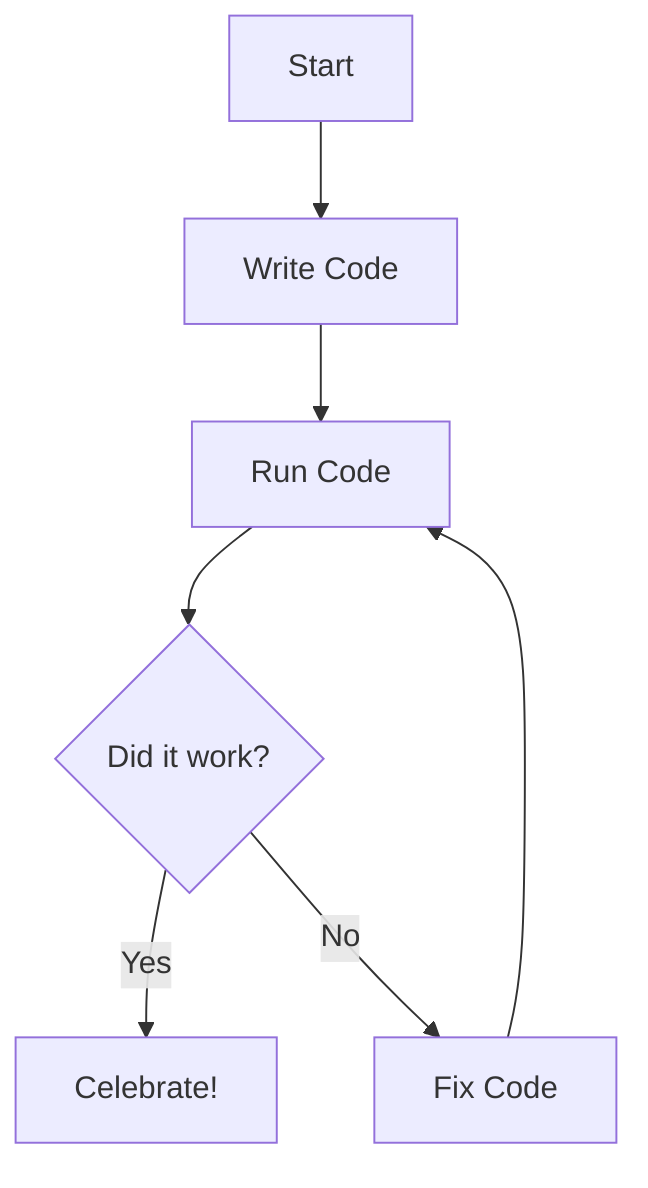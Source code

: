 %% This file contains a sample Mermaid diagram in the .mmd format. It serves as an example for testing the rendering and execution features of the application.

graph TD;
    A[Start] --> B[Write Code];
    B --> C[Run Code];
    C --> D{Did it work?};
    D -- Yes --> E[Celebrate!];
    D -- No --> F[Fix Code];
    F --> C;
